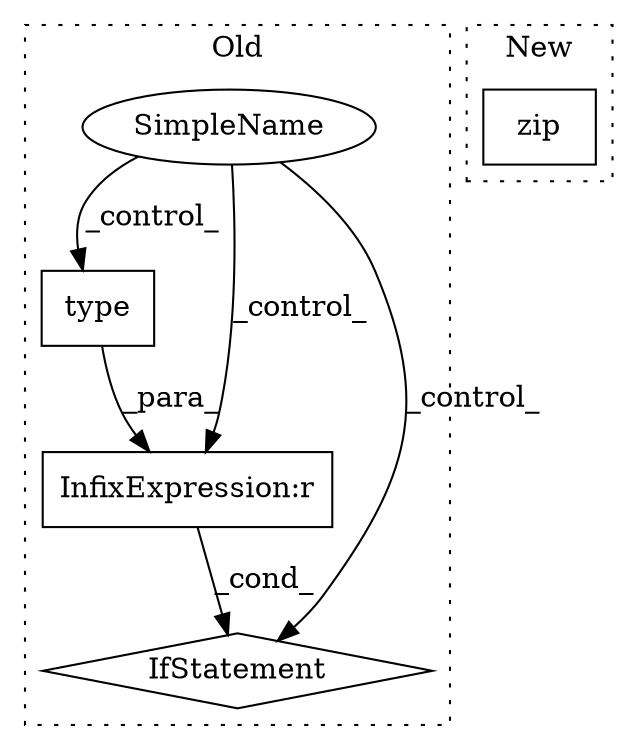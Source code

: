 digraph G {
subgraph cluster0 {
1 [label="type" a="32" s="2494,2509" l="5,1" shape="box"];
3 [label="SimpleName" a="42" s="" l="" shape="ellipse"];
4 [label="InfixExpression:r" a="27" s="2510" l="4" shape="box"];
5 [label="IfStatement" a="25" s="2490,2518" l="4,2" shape="diamond"];
label = "Old";
style="dotted";
}
subgraph cluster1 {
2 [label="zip" a="32" s="3395,3447" l="4,1" shape="box"];
label = "New";
style="dotted";
}
1 -> 4 [label="_para_"];
3 -> 4 [label="_control_"];
3 -> 5 [label="_control_"];
3 -> 1 [label="_control_"];
4 -> 5 [label="_cond_"];
}